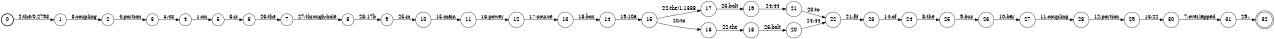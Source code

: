 digraph FST {
rankdir = LR;
size = "8.5,11";
label = "";
center = 1;
orientation = Portrait;
ranksep = "0.4";
nodesep = "0.25";
0 [label = "0", shape = circle, style = bold, fontsize = 14]
	0 -> 1 [label = "2:the/0.2793", fontsize = 14];
1 [label = "1", shape = circle, style = solid, fontsize = 14]
	1 -> 2 [label = "3:coupling", fontsize = 14];
2 [label = "2", shape = circle, style = solid, fontsize = 14]
	2 -> 3 [label = "4:portion", fontsize = 14];
3 [label = "3", shape = circle, style = solid, fontsize = 14]
	3 -> 4 [label = "5:43", fontsize = 14];
4 [label = "4", shape = circle, style = solid, fontsize = 14]
	4 -> 5 [label = "1:on", fontsize = 14];
5 [label = "5", shape = circle, style = solid, fontsize = 14]
	5 -> 6 [label = "6:is", fontsize = 14];
6 [label = "6", shape = circle, style = solid, fontsize = 14]
	6 -> 7 [label = "26:the", fontsize = 14];
7 [label = "7", shape = circle, style = solid, fontsize = 14]
	7 -> 8 [label = "27:through-hole", fontsize = 14];
8 [label = "8", shape = circle, style = solid, fontsize = 14]
	8 -> 9 [label = "28:17b", fontsize = 14];
9 [label = "9", shape = circle, style = solid, fontsize = 14]
	9 -> 10 [label = "25:in", fontsize = 14];
10 [label = "10", shape = circle, style = solid, fontsize = 14]
	10 -> 11 [label = "15:main", fontsize = 14];
11 [label = "11", shape = circle, style = solid, fontsize = 14]
	11 -> 12 [label = "16:power", fontsize = 14];
12 [label = "12", shape = circle, style = solid, fontsize = 14]
	12 -> 13 [label = "17:source", fontsize = 14];
13 [label = "13", shape = circle, style = solid, fontsize = 14]
	13 -> 14 [label = "18:box", fontsize = 14];
14 [label = "14", shape = circle, style = solid, fontsize = 14]
	14 -> 15 [label = "19:10a", fontsize = 14];
15 [label = "15", shape = circle, style = solid, fontsize = 14]
	15 -> 17 [label = "22:the/1.1338", fontsize = 14];
	15 -> 16 [label = "20:to", fontsize = 14];
16 [label = "16", shape = circle, style = solid, fontsize = 14]
	16 -> 18 [label = "22:the", fontsize = 14];
17 [label = "17", shape = circle, style = solid, fontsize = 14]
	17 -> 19 [label = "23:bolt", fontsize = 14];
18 [label = "18", shape = circle, style = solid, fontsize = 14]
	18 -> 20 [label = "23:bolt", fontsize = 14];
19 [label = "19", shape = circle, style = solid, fontsize = 14]
	19 -> 21 [label = "24:44", fontsize = 14];
20 [label = "20", shape = circle, style = solid, fontsize = 14]
	20 -> 22 [label = "24:44", fontsize = 14];
21 [label = "21", shape = circle, style = solid, fontsize = 14]
	21 -> 22 [label = "20:to", fontsize = 14];
22 [label = "22", shape = circle, style = solid, fontsize = 14]
	22 -> 23 [label = "21:fit", fontsize = 14];
23 [label = "23", shape = circle, style = solid, fontsize = 14]
	23 -> 24 [label = "14:of", fontsize = 14];
24 [label = "24", shape = circle, style = solid, fontsize = 14]
	24 -> 25 [label = "8:the", fontsize = 14];
25 [label = "25", shape = circle, style = solid, fontsize = 14]
	25 -> 26 [label = "9:bus", fontsize = 14];
26 [label = "26", shape = circle, style = solid, fontsize = 14]
	26 -> 27 [label = "10:bar", fontsize = 14];
27 [label = "27", shape = circle, style = solid, fontsize = 14]
	27 -> 28 [label = "11:coupling", fontsize = 14];
28 [label = "28", shape = circle, style = solid, fontsize = 14]
	28 -> 29 [label = "12:portion", fontsize = 14];
29 [label = "29", shape = circle, style = solid, fontsize = 14]
	29 -> 30 [label = "13:22", fontsize = 14];
30 [label = "30", shape = circle, style = solid, fontsize = 14]
	30 -> 31 [label = "7:overlapped", fontsize = 14];
31 [label = "31", shape = circle, style = solid, fontsize = 14]
	31 -> 32 [label = "29:.", fontsize = 14];
32 [label = "32", shape = doublecircle, style = solid, fontsize = 14]
}
